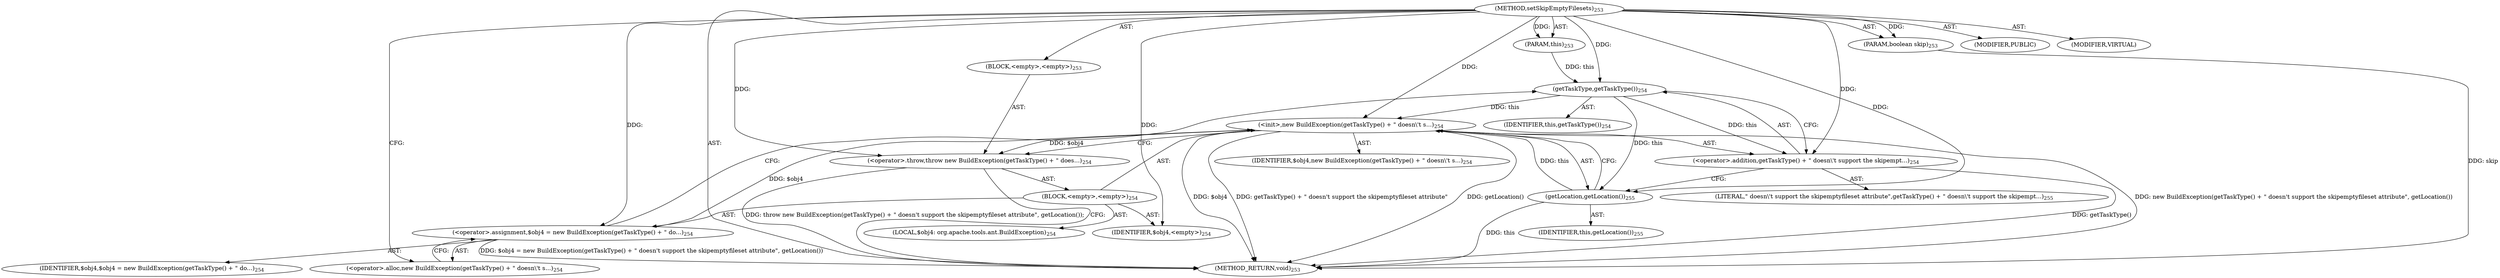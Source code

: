 digraph "setSkipEmptyFilesets" {  
"111669149711" [label = <(METHOD,setSkipEmptyFilesets)<SUB>253</SUB>> ]
"115964116998" [label = <(PARAM,this)<SUB>253</SUB>> ]
"115964117018" [label = <(PARAM,boolean skip)<SUB>253</SUB>> ]
"25769803806" [label = <(BLOCK,&lt;empty&gt;,&lt;empty&gt;)<SUB>253</SUB>> ]
"30064771189" [label = <(&lt;operator&gt;.throw,throw new BuildException(getTaskType() + &quot; does...)<SUB>254</SUB>> ]
"25769803807" [label = <(BLOCK,&lt;empty&gt;,&lt;empty&gt;)<SUB>254</SUB>> ]
"94489280519" [label = <(LOCAL,$obj4: org.apache.tools.ant.BuildException)<SUB>254</SUB>> ]
"30064771190" [label = <(&lt;operator&gt;.assignment,$obj4 = new BuildException(getTaskType() + &quot; do...)<SUB>254</SUB>> ]
"68719476826" [label = <(IDENTIFIER,$obj4,$obj4 = new BuildException(getTaskType() + &quot; do...)<SUB>254</SUB>> ]
"30064771191" [label = <(&lt;operator&gt;.alloc,new BuildException(getTaskType() + &quot; doesn\'t s...)<SUB>254</SUB>> ]
"30064771192" [label = <(&lt;init&gt;,new BuildException(getTaskType() + &quot; doesn\'t s...)<SUB>254</SUB>> ]
"68719476827" [label = <(IDENTIFIER,$obj4,new BuildException(getTaskType() + &quot; doesn\'t s...)<SUB>254</SUB>> ]
"30064771193" [label = <(&lt;operator&gt;.addition,getTaskType() + &quot; doesn\'t support the skipempt...)<SUB>254</SUB>> ]
"30064771194" [label = <(getTaskType,getTaskType())<SUB>254</SUB>> ]
"68719476753" [label = <(IDENTIFIER,this,getTaskType())<SUB>254</SUB>> ]
"90194313235" [label = <(LITERAL,&quot; doesn\'t support the skipemptyfileset attribute&quot;,getTaskType() + &quot; doesn\'t support the skipempt...)<SUB>255</SUB>> ]
"30064771195" [label = <(getLocation,getLocation())<SUB>255</SUB>> ]
"68719476754" [label = <(IDENTIFIER,this,getLocation())<SUB>255</SUB>> ]
"68719476828" [label = <(IDENTIFIER,$obj4,&lt;empty&gt;)<SUB>254</SUB>> ]
"133143986209" [label = <(MODIFIER,PUBLIC)> ]
"133143986210" [label = <(MODIFIER,VIRTUAL)> ]
"128849018895" [label = <(METHOD_RETURN,void)<SUB>253</SUB>> ]
  "111669149711" -> "115964116998"  [ label = "AST: "] 
  "111669149711" -> "115964117018"  [ label = "AST: "] 
  "111669149711" -> "25769803806"  [ label = "AST: "] 
  "111669149711" -> "133143986209"  [ label = "AST: "] 
  "111669149711" -> "133143986210"  [ label = "AST: "] 
  "111669149711" -> "128849018895"  [ label = "AST: "] 
  "25769803806" -> "30064771189"  [ label = "AST: "] 
  "30064771189" -> "25769803807"  [ label = "AST: "] 
  "25769803807" -> "94489280519"  [ label = "AST: "] 
  "25769803807" -> "30064771190"  [ label = "AST: "] 
  "25769803807" -> "30064771192"  [ label = "AST: "] 
  "25769803807" -> "68719476828"  [ label = "AST: "] 
  "30064771190" -> "68719476826"  [ label = "AST: "] 
  "30064771190" -> "30064771191"  [ label = "AST: "] 
  "30064771192" -> "68719476827"  [ label = "AST: "] 
  "30064771192" -> "30064771193"  [ label = "AST: "] 
  "30064771192" -> "30064771195"  [ label = "AST: "] 
  "30064771193" -> "30064771194"  [ label = "AST: "] 
  "30064771193" -> "90194313235"  [ label = "AST: "] 
  "30064771194" -> "68719476753"  [ label = "AST: "] 
  "30064771195" -> "68719476754"  [ label = "AST: "] 
  "30064771189" -> "128849018895"  [ label = "CFG: "] 
  "30064771190" -> "30064771194"  [ label = "CFG: "] 
  "30064771192" -> "30064771189"  [ label = "CFG: "] 
  "30064771191" -> "30064771190"  [ label = "CFG: "] 
  "30064771193" -> "30064771195"  [ label = "CFG: "] 
  "30064771195" -> "30064771192"  [ label = "CFG: "] 
  "30064771194" -> "30064771193"  [ label = "CFG: "] 
  "111669149711" -> "30064771191"  [ label = "CFG: "] 
  "115964117018" -> "128849018895"  [ label = "DDG: skip"] 
  "30064771190" -> "128849018895"  [ label = "DDG: $obj4 = new BuildException(getTaskType() + &quot; doesn\'t support the skipemptyfileset attribute&quot;, getLocation())"] 
  "30064771192" -> "128849018895"  [ label = "DDG: $obj4"] 
  "30064771193" -> "128849018895"  [ label = "DDG: getTaskType()"] 
  "30064771192" -> "128849018895"  [ label = "DDG: getTaskType() + &quot; doesn\'t support the skipemptyfileset attribute&quot;"] 
  "30064771195" -> "128849018895"  [ label = "DDG: this"] 
  "30064771192" -> "128849018895"  [ label = "DDG: getLocation()"] 
  "30064771192" -> "128849018895"  [ label = "DDG: new BuildException(getTaskType() + &quot; doesn\'t support the skipemptyfileset attribute&quot;, getLocation())"] 
  "30064771189" -> "128849018895"  [ label = "DDG: throw new BuildException(getTaskType() + &quot; doesn\'t support the skipemptyfileset attribute&quot;, getLocation());"] 
  "111669149711" -> "115964116998"  [ label = "DDG: "] 
  "111669149711" -> "115964117018"  [ label = "DDG: "] 
  "30064771192" -> "30064771189"  [ label = "DDG: $obj4"] 
  "111669149711" -> "30064771189"  [ label = "DDG: "] 
  "111669149711" -> "30064771190"  [ label = "DDG: "] 
  "111669149711" -> "68719476828"  [ label = "DDG: "] 
  "30064771190" -> "30064771192"  [ label = "DDG: $obj4"] 
  "111669149711" -> "30064771192"  [ label = "DDG: "] 
  "30064771194" -> "30064771192"  [ label = "DDG: this"] 
  "30064771195" -> "30064771192"  [ label = "DDG: this"] 
  "30064771194" -> "30064771193"  [ label = "DDG: this"] 
  "111669149711" -> "30064771193"  [ label = "DDG: "] 
  "30064771194" -> "30064771195"  [ label = "DDG: this"] 
  "111669149711" -> "30064771195"  [ label = "DDG: "] 
  "115964116998" -> "30064771194"  [ label = "DDG: this"] 
  "111669149711" -> "30064771194"  [ label = "DDG: "] 
}
